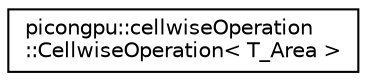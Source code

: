 digraph "Graphical Class Hierarchy"
{
 // LATEX_PDF_SIZE
  edge [fontname="Helvetica",fontsize="10",labelfontname="Helvetica",labelfontsize="10"];
  node [fontname="Helvetica",fontsize="10",shape=record];
  rankdir="LR";
  Node0 [label="picongpu::cellwiseOperation\l::CellwiseOperation\< T_Area \>",height=0.2,width=0.4,color="black", fillcolor="white", style="filled",URL="$classpicongpu_1_1cellwise_operation_1_1_cellwise_operation.html",tooltip="Call a functor on each cell of a field."];
}
